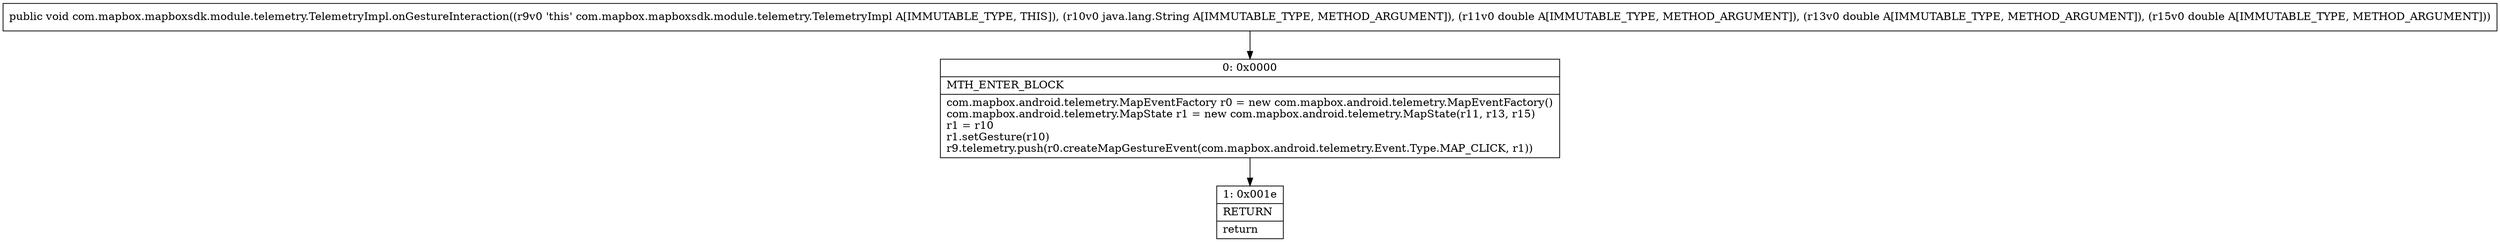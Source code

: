 digraph "CFG forcom.mapbox.mapboxsdk.module.telemetry.TelemetryImpl.onGestureInteraction(Ljava\/lang\/String;DDD)V" {
Node_0 [shape=record,label="{0\:\ 0x0000|MTH_ENTER_BLOCK\l|com.mapbox.android.telemetry.MapEventFactory r0 = new com.mapbox.android.telemetry.MapEventFactory()\lcom.mapbox.android.telemetry.MapState r1 = new com.mapbox.android.telemetry.MapState(r11, r13, r15)\lr1 = r10\lr1.setGesture(r10)\lr9.telemetry.push(r0.createMapGestureEvent(com.mapbox.android.telemetry.Event.Type.MAP_CLICK, r1))\l}"];
Node_1 [shape=record,label="{1\:\ 0x001e|RETURN\l|return\l}"];
MethodNode[shape=record,label="{public void com.mapbox.mapboxsdk.module.telemetry.TelemetryImpl.onGestureInteraction((r9v0 'this' com.mapbox.mapboxsdk.module.telemetry.TelemetryImpl A[IMMUTABLE_TYPE, THIS]), (r10v0 java.lang.String A[IMMUTABLE_TYPE, METHOD_ARGUMENT]), (r11v0 double A[IMMUTABLE_TYPE, METHOD_ARGUMENT]), (r13v0 double A[IMMUTABLE_TYPE, METHOD_ARGUMENT]), (r15v0 double A[IMMUTABLE_TYPE, METHOD_ARGUMENT])) }"];
MethodNode -> Node_0;
Node_0 -> Node_1;
}


